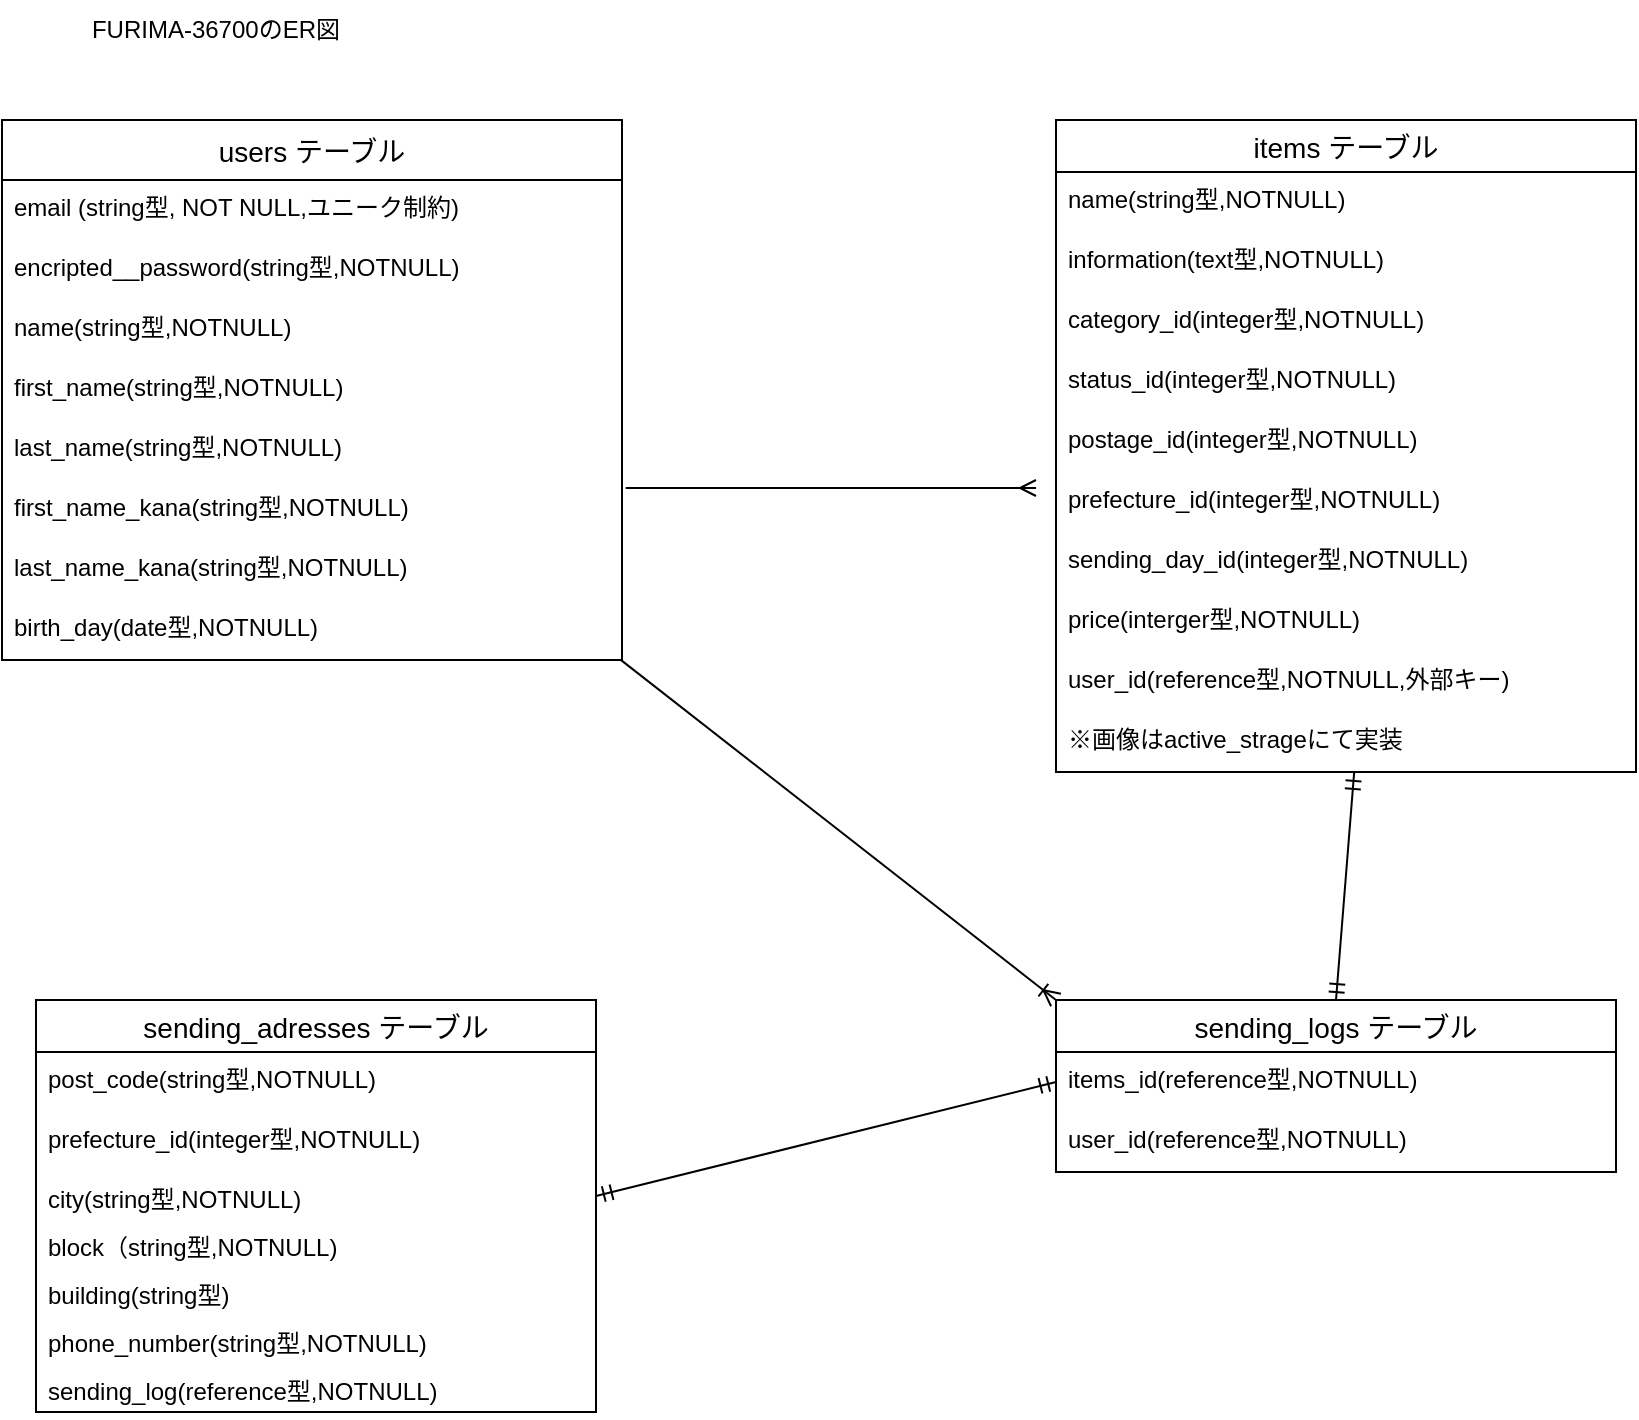 <mxfile>
    <diagram id="34e_UM_8_W-J565KWt5s" name="ページ1">
        <mxGraphModel dx="1720" dy="1833" grid="1" gridSize="10" guides="1" tooltips="1" connect="1" arrows="1" fold="1" page="1" pageScale="1" pageWidth="827" pageHeight="1169" math="1" shadow="0">
            <root>
                <mxCell id="0"/>
                <mxCell id="1" parent="0"/>
                <mxCell id="2" value="users テーブル" style="swimlane;fontStyle=0;childLayout=stackLayout;horizontal=1;startSize=30;horizontalStack=0;resizeParent=1;resizeParentMax=0;resizeLast=0;collapsible=1;marginBottom=0;align=center;fontSize=14;labelBorderColor=none;" parent="1" vertex="1">
                    <mxGeometry x="-827" y="-1090" width="310" height="270" as="geometry">
                        <mxRectangle x="-810" y="-1090" width="70" height="26" as="alternateBounds"/>
                    </mxGeometry>
                </mxCell>
                <mxCell id="3" value="email (string型, NOT NULL,ユニーク制約)" style="text;strokeColor=none;fillColor=none;spacingLeft=4;spacingRight=4;overflow=hidden;rotatable=0;points=[[0,0.5],[1,0.5]];portConstraint=eastwest;fontSize=12;" parent="2" vertex="1">
                    <mxGeometry y="30" width="310" height="30" as="geometry"/>
                </mxCell>
                <mxCell id="4" value="encripted__password(string型,NOTNULL)" style="text;strokeColor=none;fillColor=none;spacingLeft=4;spacingRight=4;overflow=hidden;rotatable=0;points=[[0,0.5],[1,0.5]];portConstraint=eastwest;fontSize=12;" parent="2" vertex="1">
                    <mxGeometry y="60" width="310" height="30" as="geometry"/>
                </mxCell>
                <object label="name(string型,NOTNULL)" id="74">
                    <mxCell style="text;strokeColor=none;fillColor=none;spacingLeft=4;spacingRight=4;overflow=hidden;rotatable=0;points=[[0,0.5],[1,0.5]];portConstraint=eastwest;fontSize=12;" parent="2" vertex="1">
                        <mxGeometry y="90" width="310" height="30" as="geometry"/>
                    </mxCell>
                </object>
                <object label="first_name(string型,NOTNULL)" id="75">
                    <mxCell style="text;strokeColor=none;fillColor=none;spacingLeft=4;spacingRight=4;overflow=hidden;rotatable=0;points=[[0,0.5],[1,0.5]];portConstraint=eastwest;fontSize=12;" parent="2" vertex="1">
                        <mxGeometry y="120" width="310" height="30" as="geometry"/>
                    </mxCell>
                </object>
                <object label="last_name(string型,NOTNULL)" id="76">
                    <mxCell style="text;strokeColor=none;fillColor=none;spacingLeft=4;spacingRight=4;overflow=hidden;rotatable=0;points=[[0,0.5],[1,0.5]];portConstraint=eastwest;fontSize=12;" parent="2" vertex="1">
                        <mxGeometry y="150" width="310" height="30" as="geometry"/>
                    </mxCell>
                </object>
                <object label="first_name_kana(string型,NOTNULL)" id="77">
                    <mxCell style="text;strokeColor=none;fillColor=none;spacingLeft=4;spacingRight=4;overflow=hidden;rotatable=0;points=[[0,0.5],[1,0.5]];portConstraint=eastwest;fontSize=12;" parent="2" vertex="1">
                        <mxGeometry y="180" width="310" height="30" as="geometry"/>
                    </mxCell>
                </object>
                <object label="last_name_kana(string型,NOTNULL)" id="78">
                    <mxCell style="text;strokeColor=none;fillColor=none;spacingLeft=4;spacingRight=4;overflow=hidden;rotatable=0;points=[[0,0.5],[1,0.5]];portConstraint=eastwest;fontSize=12;" parent="2" vertex="1">
                        <mxGeometry y="210" width="310" height="30" as="geometry"/>
                    </mxCell>
                </object>
                <object label="birth_day(date型,NOTNULL)" id="79">
                    <mxCell style="text;strokeColor=none;fillColor=none;spacingLeft=4;spacingRight=4;overflow=hidden;rotatable=0;points=[[0,0.5],[1,0.5]];portConstraint=eastwest;fontSize=12;" parent="2" vertex="1">
                        <mxGeometry y="240" width="310" height="30" as="geometry"/>
                    </mxCell>
                </object>
                <mxCell id="6" value="FURIMA-36700のER図" style="text;html=1;strokeColor=none;fillColor=none;align=center;verticalAlign=middle;whiteSpace=wrap;rounded=0;" parent="1" vertex="1">
                    <mxGeometry x="-820" y="-1150" width="200" height="30" as="geometry"/>
                </mxCell>
                <mxCell id="83" value="items テーブル" style="swimlane;fontStyle=0;childLayout=stackLayout;horizontal=1;startSize=26;horizontalStack=0;resizeParent=1;resizeParentMax=0;resizeLast=0;collapsible=1;marginBottom=0;align=center;fontSize=14;" parent="1" vertex="1">
                    <mxGeometry x="-300" y="-1090" width="290" height="326" as="geometry"/>
                </mxCell>
                <mxCell id="84" value="name(string型,NOTNULL)" style="text;strokeColor=none;fillColor=none;spacingLeft=4;spacingRight=4;overflow=hidden;rotatable=0;points=[[0,0.5],[1,0.5]];portConstraint=eastwest;fontSize=12;" parent="83" vertex="1">
                    <mxGeometry y="26" width="290" height="30" as="geometry"/>
                </mxCell>
                <mxCell id="85" value="information(text型,NOTNULL)" style="text;strokeColor=none;fillColor=none;spacingLeft=4;spacingRight=4;overflow=hidden;rotatable=0;points=[[0,0.5],[1,0.5]];portConstraint=eastwest;fontSize=12;" parent="83" vertex="1">
                    <mxGeometry y="56" width="290" height="30" as="geometry"/>
                </mxCell>
                <mxCell id="86" value="category_id(integer型,NOTNULL)" style="text;strokeColor=none;fillColor=none;spacingLeft=4;spacingRight=4;overflow=hidden;rotatable=0;points=[[0,0.5],[1,0.5]];portConstraint=eastwest;fontSize=12;" parent="83" vertex="1">
                    <mxGeometry y="86" width="290" height="30" as="geometry"/>
                </mxCell>
                <mxCell id="90" value="status_id(integer型,NOTNULL)" style="text;strokeColor=none;fillColor=none;spacingLeft=4;spacingRight=4;overflow=hidden;rotatable=0;points=[[0,0.5],[1,0.5]];portConstraint=eastwest;fontSize=12;" parent="83" vertex="1">
                    <mxGeometry y="116" width="290" height="30" as="geometry"/>
                </mxCell>
                <mxCell id="91" value="postage_id(integer型,NOTNULL)" style="text;strokeColor=none;fillColor=none;spacingLeft=4;spacingRight=4;overflow=hidden;rotatable=0;points=[[0,0.5],[1,0.5]];portConstraint=eastwest;fontSize=12;" parent="83" vertex="1">
                    <mxGeometry y="146" width="290" height="30" as="geometry"/>
                </mxCell>
                <mxCell id="92" value="prefecture_id(integer型,NOTNULL)" style="text;strokeColor=none;fillColor=none;spacingLeft=4;spacingRight=4;overflow=hidden;rotatable=0;points=[[0,0.5],[1,0.5]];portConstraint=eastwest;fontSize=12;" parent="83" vertex="1">
                    <mxGeometry y="176" width="290" height="30" as="geometry"/>
                </mxCell>
                <mxCell id="93" value="sending_day_id(integer型,NOTNULL)" style="text;strokeColor=none;fillColor=none;spacingLeft=4;spacingRight=4;overflow=hidden;rotatable=0;points=[[0,0.5],[1,0.5]];portConstraint=eastwest;fontSize=12;" parent="83" vertex="1">
                    <mxGeometry y="206" width="290" height="30" as="geometry"/>
                </mxCell>
                <mxCell id="94" value="price(interger型,NOTNULL)" style="text;strokeColor=none;fillColor=none;spacingLeft=4;spacingRight=4;overflow=hidden;rotatable=0;points=[[0,0.5],[1,0.5]];portConstraint=eastwest;fontSize=12;" parent="83" vertex="1">
                    <mxGeometry y="236" width="290" height="30" as="geometry"/>
                </mxCell>
                <mxCell id="95" value="user_id(reference型,NOTNULL,外部キー)" style="text;strokeColor=none;fillColor=none;spacingLeft=4;spacingRight=4;overflow=hidden;rotatable=0;points=[[0,0.5],[1,0.5]];portConstraint=eastwest;fontSize=12;" parent="83" vertex="1">
                    <mxGeometry y="266" width="290" height="30" as="geometry"/>
                </mxCell>
                <mxCell id="110" value="※画像はactive_strageにて実装" style="text;strokeColor=none;fillColor=none;spacingLeft=4;spacingRight=4;overflow=hidden;rotatable=0;points=[[0,0.5],[1,0.5]];portConstraint=eastwest;fontSize=12;" vertex="1" parent="83">
                    <mxGeometry y="296" width="290" height="30" as="geometry"/>
                </mxCell>
                <mxCell id="103" value="sending_adresses テーブル" style="swimlane;fontStyle=0;childLayout=stackLayout;horizontal=1;startSize=26;horizontalStack=0;resizeParent=1;resizeParentMax=0;resizeLast=0;collapsible=1;marginBottom=0;align=center;fontSize=14;" parent="1" vertex="1">
                    <mxGeometry x="-810" y="-650" width="280" height="206" as="geometry"/>
                </mxCell>
                <mxCell id="104" value="post_code(string型,NOTNULL)" style="text;strokeColor=none;fillColor=none;spacingLeft=4;spacingRight=4;overflow=hidden;rotatable=0;points=[[0,0.5],[1,0.5]];portConstraint=eastwest;fontSize=12;" parent="103" vertex="1">
                    <mxGeometry y="26" width="280" height="30" as="geometry"/>
                </mxCell>
                <mxCell id="105" value="prefecture_id(integer型,NOTNULL)" style="text;strokeColor=none;fillColor=none;spacingLeft=4;spacingRight=4;overflow=hidden;rotatable=0;points=[[0,0.5],[1,0.5]];portConstraint=eastwest;fontSize=12;" parent="103" vertex="1">
                    <mxGeometry y="56" width="280" height="30" as="geometry"/>
                </mxCell>
                <mxCell id="106" value="city(string型,NOTNULL)" style="text;strokeColor=none;fillColor=none;spacingLeft=4;spacingRight=4;overflow=hidden;rotatable=0;points=[[0,0.5],[1,0.5]];portConstraint=eastwest;fontSize=12;" parent="103" vertex="1">
                    <mxGeometry y="86" width="280" height="24" as="geometry"/>
                </mxCell>
                <mxCell id="107" value="block（string型,NOTNULL)" style="text;strokeColor=none;fillColor=none;spacingLeft=4;spacingRight=4;overflow=hidden;rotatable=0;points=[[0,0.5],[1,0.5]];portConstraint=eastwest;fontSize=12;" parent="103" vertex="1">
                    <mxGeometry y="110" width="280" height="24" as="geometry"/>
                </mxCell>
                <mxCell id="108" value="building(string型)" style="text;strokeColor=none;fillColor=none;spacingLeft=4;spacingRight=4;overflow=hidden;rotatable=0;points=[[0,0.5],[1,0.5]];portConstraint=eastwest;fontSize=12;" parent="103" vertex="1">
                    <mxGeometry y="134" width="280" height="24" as="geometry"/>
                </mxCell>
                <mxCell id="138" value="phone_number(string型,NOTNULL)" style="text;strokeColor=none;fillColor=none;spacingLeft=4;spacingRight=4;overflow=hidden;rotatable=0;points=[[0,0.5],[1,0.5]];portConstraint=eastwest;fontSize=12;" vertex="1" parent="103">
                    <mxGeometry y="158" width="280" height="24" as="geometry"/>
                </mxCell>
                <mxCell id="111" value="sending_log(reference型,NOTNULL)" style="text;strokeColor=none;fillColor=none;spacingLeft=4;spacingRight=4;overflow=hidden;rotatable=0;points=[[0,0.5],[1,0.5]];portConstraint=eastwest;fontSize=12;" vertex="1" parent="103">
                    <mxGeometry y="182" width="280" height="24" as="geometry"/>
                </mxCell>
                <mxCell id="112" value="" style="edgeStyle=entityRelationEdgeStyle;fontSize=12;html=1;endArrow=ERmany;exitX=1.006;exitY=0.133;exitDx=0;exitDy=0;exitPerimeter=0;" edge="1" parent="1" source="77">
                    <mxGeometry width="100" height="100" relative="1" as="geometry">
                        <mxPoint x="-510" y="-800" as="sourcePoint"/>
                        <mxPoint x="-310" y="-906" as="targetPoint"/>
                    </mxGeometry>
                </mxCell>
                <mxCell id="121" value="sending_logs テーブル" style="swimlane;fontStyle=0;childLayout=stackLayout;horizontal=1;startSize=26;horizontalStack=0;resizeParent=1;resizeParentMax=0;resizeLast=0;collapsible=1;marginBottom=0;align=center;fontSize=14;" vertex="1" parent="1">
                    <mxGeometry x="-300" y="-650" width="280" height="86" as="geometry"/>
                </mxCell>
                <mxCell id="122" value="items_id(reference型,NOTNULL)" style="text;strokeColor=none;fillColor=none;spacingLeft=4;spacingRight=4;overflow=hidden;rotatable=0;points=[[0,0.5],[1,0.5]];portConstraint=eastwest;fontSize=12;" vertex="1" parent="121">
                    <mxGeometry y="26" width="280" height="30" as="geometry"/>
                </mxCell>
                <mxCell id="129" value="user_id(reference型,NOTNULL)" style="text;strokeColor=none;fillColor=none;spacingLeft=4;spacingRight=4;overflow=hidden;rotatable=0;points=[[0,0.5],[1,0.5]];portConstraint=eastwest;fontSize=12;" vertex="1" parent="121">
                    <mxGeometry y="56" width="280" height="30" as="geometry"/>
                </mxCell>
                <mxCell id="135" value="" style="fontSize=12;html=1;endArrow=ERmandOne;startArrow=ERmandOne;entryX=1;entryY=0.5;entryDx=0;entryDy=0;exitX=0;exitY=0.5;exitDx=0;exitDy=0;" edge="1" parent="1" source="122" target="106">
                    <mxGeometry width="100" height="100" relative="1" as="geometry">
                        <mxPoint x="-510" y="-730" as="sourcePoint"/>
                        <mxPoint x="-410" y="-830" as="targetPoint"/>
                    </mxGeometry>
                </mxCell>
                <mxCell id="136" value="" style="fontSize=12;html=1;endArrow=ERmandOne;startArrow=ERmandOne;entryX=0.514;entryY=1.014;entryDx=0;entryDy=0;entryPerimeter=0;exitX=0.5;exitY=0;exitDx=0;exitDy=0;" edge="1" parent="1" source="121" target="110">
                    <mxGeometry width="100" height="100" relative="1" as="geometry">
                        <mxPoint x="-196" y="-631.11" as="sourcePoint"/>
                        <mxPoint x="-413" y="-800.0" as="targetPoint"/>
                        <Array as="points"/>
                    </mxGeometry>
                </mxCell>
                <mxCell id="137" value="" style="fontSize=12;html=1;endArrow=ERoneToMany;entryX=0;entryY=0;entryDx=0;entryDy=0;exitX=0.998;exitY=0.998;exitDx=0;exitDy=0;exitPerimeter=0;" edge="1" parent="1" source="79" target="121">
                    <mxGeometry width="100" height="100" relative="1" as="geometry">
                        <mxPoint x="-600" y="-730" as="sourcePoint"/>
                        <mxPoint x="-500" y="-830" as="targetPoint"/>
                    </mxGeometry>
                </mxCell>
            </root>
        </mxGraphModel>
    </diagram>
</mxfile>